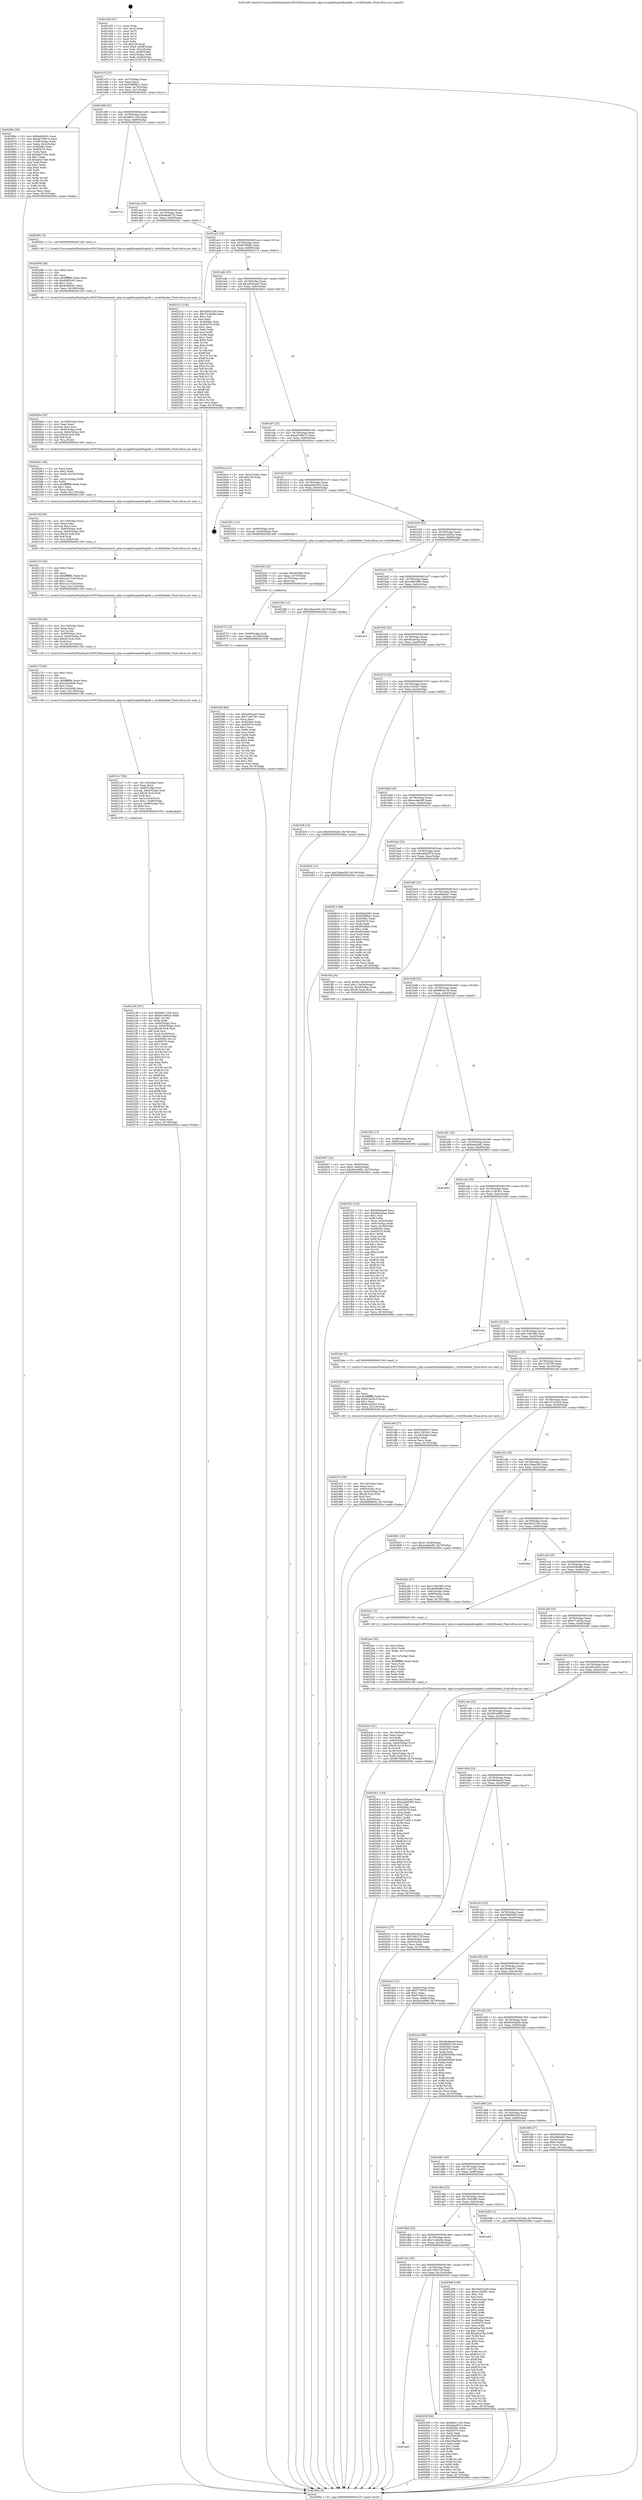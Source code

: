 digraph "0x401a50" {
  label = "0x401a50 (/mnt/c/Users/mathe/Desktop/tcc/POCII/binaries/extr_php-srcsapilitespeedlsapilib.c_verifyHeader_Final-ollvm.out::main(0))"
  labelloc = "t"
  node[shape=record]

  Entry [label="",width=0.3,height=0.3,shape=circle,fillcolor=black,style=filled]
  "0x401a7f" [label="{
     0x401a7f [23]\l
     | [instrs]\l
     &nbsp;&nbsp;0x401a7f \<+3\>: mov -0x74(%rbp),%eax\l
     &nbsp;&nbsp;0x401a82 \<+2\>: mov %eax,%ecx\l
     &nbsp;&nbsp;0x401a84 \<+6\>: sub $0x83f89b21,%ecx\l
     &nbsp;&nbsp;0x401a8a \<+3\>: mov %eax,-0x78(%rbp)\l
     &nbsp;&nbsp;0x401a8d \<+3\>: mov %ecx,-0x7c(%rbp)\l
     &nbsp;&nbsp;0x401a90 \<+6\>: je 000000000040266c \<main+0xc1c\>\l
  }"]
  "0x40266c" [label="{
     0x40266c [94]\l
     | [instrs]\l
     &nbsp;&nbsp;0x40266c \<+5\>: mov $0xfedcb081,%eax\l
     &nbsp;&nbsp;0x402671 \<+5\>: mov $0xab709b75,%ecx\l
     &nbsp;&nbsp;0x402676 \<+3\>: mov -0x38(%rbp),%edx\l
     &nbsp;&nbsp;0x402679 \<+3\>: mov %edx,-0x2c(%rbp)\l
     &nbsp;&nbsp;0x40267c \<+7\>: mov 0x40506c,%edx\l
     &nbsp;&nbsp;0x402683 \<+7\>: mov 0x405070,%esi\l
     &nbsp;&nbsp;0x40268a \<+2\>: mov %edx,%edi\l
     &nbsp;&nbsp;0x40268c \<+6\>: add $0xaeb27edc,%edi\l
     &nbsp;&nbsp;0x402692 \<+3\>: sub $0x1,%edi\l
     &nbsp;&nbsp;0x402695 \<+6\>: sub $0xaeb27edc,%edi\l
     &nbsp;&nbsp;0x40269b \<+3\>: imul %edi,%edx\l
     &nbsp;&nbsp;0x40269e \<+3\>: and $0x1,%edx\l
     &nbsp;&nbsp;0x4026a1 \<+3\>: cmp $0x0,%edx\l
     &nbsp;&nbsp;0x4026a4 \<+4\>: sete %r8b\l
     &nbsp;&nbsp;0x4026a8 \<+3\>: cmp $0xa,%esi\l
     &nbsp;&nbsp;0x4026ab \<+4\>: setl %r9b\l
     &nbsp;&nbsp;0x4026af \<+3\>: mov %r8b,%r10b\l
     &nbsp;&nbsp;0x4026b2 \<+3\>: and %r9b,%r10b\l
     &nbsp;&nbsp;0x4026b5 \<+3\>: xor %r9b,%r8b\l
     &nbsp;&nbsp;0x4026b8 \<+3\>: or %r8b,%r10b\l
     &nbsp;&nbsp;0x4026bb \<+4\>: test $0x1,%r10b\l
     &nbsp;&nbsp;0x4026bf \<+3\>: cmovne %ecx,%eax\l
     &nbsp;&nbsp;0x4026c2 \<+3\>: mov %eax,-0x74(%rbp)\l
     &nbsp;&nbsp;0x4026c5 \<+5\>: jmp 000000000040290a \<main+0xeba\>\l
  }"]
  "0x401a96" [label="{
     0x401a96 [22]\l
     | [instrs]\l
     &nbsp;&nbsp;0x401a96 \<+5\>: jmp 0000000000401a9b \<main+0x4b\>\l
     &nbsp;&nbsp;0x401a9b \<+3\>: mov -0x78(%rbp),%eax\l
     &nbsp;&nbsp;0x401a9e \<+5\>: sub $0x884113c9,%eax\l
     &nbsp;&nbsp;0x401aa3 \<+3\>: mov %eax,-0x80(%rbp)\l
     &nbsp;&nbsp;0x401aa6 \<+6\>: je 0000000000402713 \<main+0xcc3\>\l
  }"]
  Exit [label="",width=0.3,height=0.3,shape=circle,fillcolor=black,style=filled,peripheries=2]
  "0x402713" [label="{
     0x402713\l
  }", style=dashed]
  "0x401aac" [label="{
     0x401aac [25]\l
     | [instrs]\l
     &nbsp;&nbsp;0x401aac \<+5\>: jmp 0000000000401ab1 \<main+0x61\>\l
     &nbsp;&nbsp;0x401ab1 \<+3\>: mov -0x78(%rbp),%eax\l
     &nbsp;&nbsp;0x401ab4 \<+5\>: sub $0x9ab49722,%eax\l
     &nbsp;&nbsp;0x401ab9 \<+6\>: mov %eax,-0x84(%rbp)\l
     &nbsp;&nbsp;0x401abf \<+6\>: je 0000000000402091 \<main+0x641\>\l
  }"]
  "0x402584" [label="{
     0x402584 [84]\l
     | [instrs]\l
     &nbsp;&nbsp;0x402584 \<+5\>: mov $0xa283caa5,%eax\l
     &nbsp;&nbsp;0x402589 \<+5\>: mov $0x71e873e1,%esi\l
     &nbsp;&nbsp;0x40258e \<+2\>: xor %ecx,%ecx\l
     &nbsp;&nbsp;0x402590 \<+7\>: mov 0x40506c,%edx\l
     &nbsp;&nbsp;0x402597 \<+8\>: mov 0x405070,%r8d\l
     &nbsp;&nbsp;0x40259f \<+3\>: sub $0x1,%ecx\l
     &nbsp;&nbsp;0x4025a2 \<+3\>: mov %edx,%r9d\l
     &nbsp;&nbsp;0x4025a5 \<+3\>: add %ecx,%r9d\l
     &nbsp;&nbsp;0x4025a8 \<+4\>: imul %r9d,%edx\l
     &nbsp;&nbsp;0x4025ac \<+3\>: and $0x1,%edx\l
     &nbsp;&nbsp;0x4025af \<+3\>: cmp $0x0,%edx\l
     &nbsp;&nbsp;0x4025b2 \<+4\>: sete %r10b\l
     &nbsp;&nbsp;0x4025b6 \<+4\>: cmp $0xa,%r8d\l
     &nbsp;&nbsp;0x4025ba \<+4\>: setl %r11b\l
     &nbsp;&nbsp;0x4025be \<+3\>: mov %r10b,%bl\l
     &nbsp;&nbsp;0x4025c1 \<+3\>: and %r11b,%bl\l
     &nbsp;&nbsp;0x4025c4 \<+3\>: xor %r11b,%r10b\l
     &nbsp;&nbsp;0x4025c7 \<+3\>: or %r10b,%bl\l
     &nbsp;&nbsp;0x4025ca \<+3\>: test $0x1,%bl\l
     &nbsp;&nbsp;0x4025cd \<+3\>: cmovne %esi,%eax\l
     &nbsp;&nbsp;0x4025d0 \<+3\>: mov %eax,-0x74(%rbp)\l
     &nbsp;&nbsp;0x4025d3 \<+5\>: jmp 000000000040290a \<main+0xeba\>\l
  }"]
  "0x402091" [label="{
     0x402091 [5]\l
     | [instrs]\l
     &nbsp;&nbsp;0x402091 \<+5\>: call 0000000000401160 \<next_i\>\l
     | [calls]\l
     &nbsp;&nbsp;0x401160 \{1\} (/mnt/c/Users/mathe/Desktop/tcc/POCII/binaries/extr_php-srcsapilitespeedlsapilib.c_verifyHeader_Final-ollvm.out::next_i)\l
  }"]
  "0x401ac5" [label="{
     0x401ac5 [25]\l
     | [instrs]\l
     &nbsp;&nbsp;0x401ac5 \<+5\>: jmp 0000000000401aca \<main+0x7a\>\l
     &nbsp;&nbsp;0x401aca \<+3\>: mov -0x78(%rbp),%eax\l
     &nbsp;&nbsp;0x401acd \<+5\>: sub $0x9b7f9e9e,%eax\l
     &nbsp;&nbsp;0x401ad2 \<+6\>: mov %eax,-0x88(%rbp)\l
     &nbsp;&nbsp;0x401ad8 \<+6\>: je 0000000000402313 \<main+0x8c3\>\l
  }"]
  "0x402575" [label="{
     0x402575 [15]\l
     | [instrs]\l
     &nbsp;&nbsp;0x402575 \<+4\>: mov -0x60(%rbp),%rdi\l
     &nbsp;&nbsp;0x402579 \<+6\>: mov %eax,-0x128(%rbp)\l
     &nbsp;&nbsp;0x40257f \<+5\>: call 0000000000401030 \<free@plt\>\l
     | [calls]\l
     &nbsp;&nbsp;0x401030 \{1\} (unknown)\l
  }"]
  "0x402313" [label="{
     0x402313 [134]\l
     | [instrs]\l
     &nbsp;&nbsp;0x402313 \<+5\>: mov $0x3b931d30,%eax\l
     &nbsp;&nbsp;0x402318 \<+5\>: mov $0x7a14b28c,%ecx\l
     &nbsp;&nbsp;0x40231d \<+2\>: mov $0x1,%dl\l
     &nbsp;&nbsp;0x40231f \<+2\>: xor %esi,%esi\l
     &nbsp;&nbsp;0x402321 \<+7\>: mov 0x40506c,%edi\l
     &nbsp;&nbsp;0x402328 \<+8\>: mov 0x405070,%r8d\l
     &nbsp;&nbsp;0x402330 \<+3\>: sub $0x1,%esi\l
     &nbsp;&nbsp;0x402333 \<+3\>: mov %edi,%r9d\l
     &nbsp;&nbsp;0x402336 \<+3\>: add %esi,%r9d\l
     &nbsp;&nbsp;0x402339 \<+4\>: imul %r9d,%edi\l
     &nbsp;&nbsp;0x40233d \<+3\>: and $0x1,%edi\l
     &nbsp;&nbsp;0x402340 \<+3\>: cmp $0x0,%edi\l
     &nbsp;&nbsp;0x402343 \<+4\>: sete %r10b\l
     &nbsp;&nbsp;0x402347 \<+4\>: cmp $0xa,%r8d\l
     &nbsp;&nbsp;0x40234b \<+4\>: setl %r11b\l
     &nbsp;&nbsp;0x40234f \<+3\>: mov %r10b,%bl\l
     &nbsp;&nbsp;0x402352 \<+3\>: xor $0xff,%bl\l
     &nbsp;&nbsp;0x402355 \<+3\>: mov %r11b,%r14b\l
     &nbsp;&nbsp;0x402358 \<+4\>: xor $0xff,%r14b\l
     &nbsp;&nbsp;0x40235c \<+3\>: xor $0x0,%dl\l
     &nbsp;&nbsp;0x40235f \<+3\>: mov %bl,%r15b\l
     &nbsp;&nbsp;0x402362 \<+4\>: and $0x0,%r15b\l
     &nbsp;&nbsp;0x402366 \<+3\>: and %dl,%r10b\l
     &nbsp;&nbsp;0x402369 \<+3\>: mov %r14b,%r12b\l
     &nbsp;&nbsp;0x40236c \<+4\>: and $0x0,%r12b\l
     &nbsp;&nbsp;0x402370 \<+3\>: and %dl,%r11b\l
     &nbsp;&nbsp;0x402373 \<+3\>: or %r10b,%r15b\l
     &nbsp;&nbsp;0x402376 \<+3\>: or %r11b,%r12b\l
     &nbsp;&nbsp;0x402379 \<+3\>: xor %r12b,%r15b\l
     &nbsp;&nbsp;0x40237c \<+3\>: or %r14b,%bl\l
     &nbsp;&nbsp;0x40237f \<+3\>: xor $0xff,%bl\l
     &nbsp;&nbsp;0x402382 \<+3\>: or $0x0,%dl\l
     &nbsp;&nbsp;0x402385 \<+2\>: and %dl,%bl\l
     &nbsp;&nbsp;0x402387 \<+3\>: or %bl,%r15b\l
     &nbsp;&nbsp;0x40238a \<+4\>: test $0x1,%r15b\l
     &nbsp;&nbsp;0x40238e \<+3\>: cmovne %ecx,%eax\l
     &nbsp;&nbsp;0x402391 \<+3\>: mov %eax,-0x74(%rbp)\l
     &nbsp;&nbsp;0x402394 \<+5\>: jmp 000000000040290a \<main+0xeba\>\l
  }"]
  "0x401ade" [label="{
     0x401ade [25]\l
     | [instrs]\l
     &nbsp;&nbsp;0x401ade \<+5\>: jmp 0000000000401ae3 \<main+0x93\>\l
     &nbsp;&nbsp;0x401ae3 \<+3\>: mov -0x78(%rbp),%eax\l
     &nbsp;&nbsp;0x401ae6 \<+5\>: sub $0xa283caa5,%eax\l
     &nbsp;&nbsp;0x401aeb \<+6\>: mov %eax,-0x8c(%rbp)\l
     &nbsp;&nbsp;0x401af1 \<+6\>: je 00000000004028c4 \<main+0xe74\>\l
  }"]
  "0x40255e" [label="{
     0x40255e [23]\l
     | [instrs]\l
     &nbsp;&nbsp;0x40255e \<+10\>: movabs $0x4030b6,%rdi\l
     &nbsp;&nbsp;0x402568 \<+3\>: mov %eax,-0x70(%rbp)\l
     &nbsp;&nbsp;0x40256b \<+3\>: mov -0x70(%rbp),%esi\l
     &nbsp;&nbsp;0x40256e \<+2\>: mov $0x0,%al\l
     &nbsp;&nbsp;0x402570 \<+5\>: call 0000000000401040 \<printf@plt\>\l
     | [calls]\l
     &nbsp;&nbsp;0x401040 \{1\} (unknown)\l
  }"]
  "0x4028c4" [label="{
     0x4028c4\l
  }", style=dashed]
  "0x401af7" [label="{
     0x401af7 [25]\l
     | [instrs]\l
     &nbsp;&nbsp;0x401af7 \<+5\>: jmp 0000000000401afc \<main+0xac\>\l
     &nbsp;&nbsp;0x401afc \<+3\>: mov -0x78(%rbp),%eax\l
     &nbsp;&nbsp;0x401aff \<+5\>: sub $0xab709b75,%eax\l
     &nbsp;&nbsp;0x401b04 \<+6\>: mov %eax,-0x90(%rbp)\l
     &nbsp;&nbsp;0x401b0a \<+6\>: je 00000000004026ca \<main+0xc7a\>\l
  }"]
  "0x40247b" [label="{
     0x40247b [39]\l
     | [instrs]\l
     &nbsp;&nbsp;0x40247b \<+6\>: mov -0x124(%rbp),%ecx\l
     &nbsp;&nbsp;0x402481 \<+3\>: imul %eax,%ecx\l
     &nbsp;&nbsp;0x402484 \<+4\>: mov -0x60(%rbp),%rsi\l
     &nbsp;&nbsp;0x402488 \<+4\>: movslq -0x64(%rbp),%rdi\l
     &nbsp;&nbsp;0x40248c \<+4\>: imul $0x28,%rdi,%rdi\l
     &nbsp;&nbsp;0x402490 \<+3\>: add %rdi,%rsi\l
     &nbsp;&nbsp;0x402493 \<+3\>: mov %ecx,0x20(%rsi)\l
     &nbsp;&nbsp;0x402496 \<+7\>: movl $0x58d06945,-0x74(%rbp)\l
     &nbsp;&nbsp;0x40249d \<+5\>: jmp 000000000040290a \<main+0xeba\>\l
  }"]
  "0x4026ca" [label="{
     0x4026ca [21]\l
     | [instrs]\l
     &nbsp;&nbsp;0x4026ca \<+3\>: mov -0x2c(%rbp),%eax\l
     &nbsp;&nbsp;0x4026cd \<+7\>: add $0x128,%rsp\l
     &nbsp;&nbsp;0x4026d4 \<+1\>: pop %rbx\l
     &nbsp;&nbsp;0x4026d5 \<+2\>: pop %r12\l
     &nbsp;&nbsp;0x4026d7 \<+2\>: pop %r13\l
     &nbsp;&nbsp;0x4026d9 \<+2\>: pop %r14\l
     &nbsp;&nbsp;0x4026db \<+2\>: pop %r15\l
     &nbsp;&nbsp;0x4026dd \<+1\>: pop %rbp\l
     &nbsp;&nbsp;0x4026de \<+1\>: ret\l
  }"]
  "0x401b10" [label="{
     0x401b10 [25]\l
     | [instrs]\l
     &nbsp;&nbsp;0x401b10 \<+5\>: jmp 0000000000401b15 \<main+0xc5\>\l
     &nbsp;&nbsp;0x401b15 \<+3\>: mov -0x78(%rbp),%eax\l
     &nbsp;&nbsp;0x401b18 \<+5\>: sub $0xaed0d362,%eax\l
     &nbsp;&nbsp;0x401b1d \<+6\>: mov %eax,-0x94(%rbp)\l
     &nbsp;&nbsp;0x401b23 \<+6\>: je 0000000000402551 \<main+0xb01\>\l
  }"]
  "0x402453" [label="{
     0x402453 [40]\l
     | [instrs]\l
     &nbsp;&nbsp;0x402453 \<+5\>: mov $0x2,%ecx\l
     &nbsp;&nbsp;0x402458 \<+1\>: cltd\l
     &nbsp;&nbsp;0x402459 \<+2\>: idiv %ecx\l
     &nbsp;&nbsp;0x40245b \<+6\>: imul $0xfffffffe,%edx,%ecx\l
     &nbsp;&nbsp;0x402461 \<+6\>: add $0x8c2a2bc3,%ecx\l
     &nbsp;&nbsp;0x402467 \<+3\>: add $0x1,%ecx\l
     &nbsp;&nbsp;0x40246a \<+6\>: sub $0x8c2a2bc3,%ecx\l
     &nbsp;&nbsp;0x402470 \<+6\>: mov %ecx,-0x124(%rbp)\l
     &nbsp;&nbsp;0x402476 \<+5\>: call 0000000000401160 \<next_i\>\l
     | [calls]\l
     &nbsp;&nbsp;0x401160 \{1\} (/mnt/c/Users/mathe/Desktop/tcc/POCII/binaries/extr_php-srcsapilitespeedlsapilib.c_verifyHeader_Final-ollvm.out::next_i)\l
  }"]
  "0x402551" [label="{
     0x402551 [13]\l
     | [instrs]\l
     &nbsp;&nbsp;0x402551 \<+4\>: mov -0x60(%rbp),%rdi\l
     &nbsp;&nbsp;0x402555 \<+4\>: movsbl -0x4d(%rbp),%esi\l
     &nbsp;&nbsp;0x402559 \<+5\>: call 0000000000401400 \<verifyHeader\>\l
     | [calls]\l
     &nbsp;&nbsp;0x401400 \{1\} (/mnt/c/Users/mathe/Desktop/tcc/POCII/binaries/extr_php-srcsapilitespeedlsapilib.c_verifyHeader_Final-ollvm.out::verifyHeader)\l
  }"]
  "0x401b29" [label="{
     0x401b29 [25]\l
     | [instrs]\l
     &nbsp;&nbsp;0x401b29 \<+5\>: jmp 0000000000401b2e \<main+0xde\>\l
     &nbsp;&nbsp;0x401b2e \<+3\>: mov -0x78(%rbp),%eax\l
     &nbsp;&nbsp;0x401b31 \<+5\>: sub $0xb91b602a,%eax\l
     &nbsp;&nbsp;0x401b36 \<+6\>: mov %eax,-0x98(%rbp)\l
     &nbsp;&nbsp;0x401b3c \<+6\>: je 0000000000402280 \<main+0x830\>\l
  }"]
  "0x4022e0" [label="{
     0x4022e0 [51]\l
     | [instrs]\l
     &nbsp;&nbsp;0x4022e0 \<+6\>: mov -0x120(%rbp),%ecx\l
     &nbsp;&nbsp;0x4022e6 \<+3\>: imul %eax,%ecx\l
     &nbsp;&nbsp;0x4022e9 \<+3\>: mov %cl,%r8b\l
     &nbsp;&nbsp;0x4022ec \<+4\>: mov -0x60(%rbp),%r9\l
     &nbsp;&nbsp;0x4022f0 \<+4\>: movslq -0x64(%rbp),%r10\l
     &nbsp;&nbsp;0x4022f4 \<+4\>: imul $0x28,%r10,%r10\l
     &nbsp;&nbsp;0x4022f8 \<+3\>: add %r10,%r9\l
     &nbsp;&nbsp;0x4022fb \<+4\>: mov 0x18(%r9),%r9\l
     &nbsp;&nbsp;0x4022ff \<+4\>: movslq -0x6c(%rbp),%r10\l
     &nbsp;&nbsp;0x402303 \<+4\>: mov %r8b,(%r9,%r10,1)\l
     &nbsp;&nbsp;0x402307 \<+7\>: movl $0x9b7f9e9e,-0x74(%rbp)\l
     &nbsp;&nbsp;0x40230e \<+5\>: jmp 000000000040290a \<main+0xeba\>\l
  }"]
  "0x402280" [label="{
     0x402280 [12]\l
     | [instrs]\l
     &nbsp;&nbsp;0x402280 \<+7\>: movl $0x23bee265,-0x74(%rbp)\l
     &nbsp;&nbsp;0x402287 \<+5\>: jmp 000000000040290a \<main+0xeba\>\l
  }"]
  "0x401b42" [label="{
     0x401b42 [25]\l
     | [instrs]\l
     &nbsp;&nbsp;0x401b42 \<+5\>: jmp 0000000000401b47 \<main+0xf7\>\l
     &nbsp;&nbsp;0x401b47 \<+3\>: mov -0x78(%rbp),%eax\l
     &nbsp;&nbsp;0x401b4a \<+5\>: sub $0xc0802885,%eax\l
     &nbsp;&nbsp;0x401b4f \<+6\>: mov %eax,-0x9c(%rbp)\l
     &nbsp;&nbsp;0x401b55 \<+6\>: je 0000000000401ec1 \<main+0x471\>\l
  }"]
  "0x4022ac" [label="{
     0x4022ac [52]\l
     | [instrs]\l
     &nbsp;&nbsp;0x4022ac \<+2\>: xor %ecx,%ecx\l
     &nbsp;&nbsp;0x4022ae \<+5\>: mov $0x2,%edx\l
     &nbsp;&nbsp;0x4022b3 \<+6\>: mov %edx,-0x11c(%rbp)\l
     &nbsp;&nbsp;0x4022b9 \<+1\>: cltd\l
     &nbsp;&nbsp;0x4022ba \<+6\>: mov -0x11c(%rbp),%esi\l
     &nbsp;&nbsp;0x4022c0 \<+2\>: idiv %esi\l
     &nbsp;&nbsp;0x4022c2 \<+6\>: imul $0xfffffffe,%edx,%edx\l
     &nbsp;&nbsp;0x4022c8 \<+2\>: mov %ecx,%edi\l
     &nbsp;&nbsp;0x4022ca \<+2\>: sub %edx,%edi\l
     &nbsp;&nbsp;0x4022cc \<+2\>: mov %ecx,%edx\l
     &nbsp;&nbsp;0x4022ce \<+3\>: sub $0x1,%edx\l
     &nbsp;&nbsp;0x4022d1 \<+2\>: add %edx,%edi\l
     &nbsp;&nbsp;0x4022d3 \<+2\>: sub %edi,%ecx\l
     &nbsp;&nbsp;0x4022d5 \<+6\>: mov %ecx,-0x120(%rbp)\l
     &nbsp;&nbsp;0x4022db \<+5\>: call 0000000000401160 \<next_i\>\l
     | [calls]\l
     &nbsp;&nbsp;0x401160 \{1\} (/mnt/c/Users/mathe/Desktop/tcc/POCII/binaries/extr_php-srcsapilitespeedlsapilib.c_verifyHeader_Final-ollvm.out::next_i)\l
  }"]
  "0x401ec1" [label="{
     0x401ec1\l
  }", style=dashed]
  "0x401b5b" [label="{
     0x401b5b [25]\l
     | [instrs]\l
     &nbsp;&nbsp;0x401b5b \<+5\>: jmp 0000000000401b60 \<main+0x110\>\l
     &nbsp;&nbsp;0x401b60 \<+3\>: mov -0x78(%rbp),%eax\l
     &nbsp;&nbsp;0x401b63 \<+5\>: sub $0xd02ea5aa,%eax\l
     &nbsp;&nbsp;0x401b68 \<+6\>: mov %eax,-0xa0(%rbp)\l
     &nbsp;&nbsp;0x401b6e \<+6\>: je 0000000000401fc8 \<main+0x578\>\l
  }"]
  "0x4021d9" [label="{
     0x4021d9 [167]\l
     | [instrs]\l
     &nbsp;&nbsp;0x4021d9 \<+5\>: mov $0x884113c9,%ecx\l
     &nbsp;&nbsp;0x4021de \<+5\>: mov $0xb91b602a,%edx\l
     &nbsp;&nbsp;0x4021e3 \<+3\>: mov $0x1,%r10b\l
     &nbsp;&nbsp;0x4021e6 \<+3\>: xor %r9d,%r9d\l
     &nbsp;&nbsp;0x4021e9 \<+4\>: mov -0x60(%rbp),%rsi\l
     &nbsp;&nbsp;0x4021ed \<+4\>: movslq -0x64(%rbp),%rdi\l
     &nbsp;&nbsp;0x4021f1 \<+4\>: imul $0x28,%rdi,%rdi\l
     &nbsp;&nbsp;0x4021f5 \<+3\>: add %rdi,%rsi\l
     &nbsp;&nbsp;0x4021f8 \<+4\>: mov %rax,0x18(%rsi)\l
     &nbsp;&nbsp;0x4021fc \<+7\>: movl $0x0,-0x6c(%rbp)\l
     &nbsp;&nbsp;0x402203 \<+8\>: mov 0x40506c,%r11d\l
     &nbsp;&nbsp;0x40220b \<+7\>: mov 0x405070,%ebx\l
     &nbsp;&nbsp;0x402212 \<+4\>: sub $0x1,%r9d\l
     &nbsp;&nbsp;0x402216 \<+3\>: mov %r11d,%r14d\l
     &nbsp;&nbsp;0x402219 \<+3\>: add %r9d,%r14d\l
     &nbsp;&nbsp;0x40221c \<+4\>: imul %r14d,%r11d\l
     &nbsp;&nbsp;0x402220 \<+4\>: and $0x1,%r11d\l
     &nbsp;&nbsp;0x402224 \<+4\>: cmp $0x0,%r11d\l
     &nbsp;&nbsp;0x402228 \<+4\>: sete %r15b\l
     &nbsp;&nbsp;0x40222c \<+3\>: cmp $0xa,%ebx\l
     &nbsp;&nbsp;0x40222f \<+4\>: setl %r12b\l
     &nbsp;&nbsp;0x402233 \<+3\>: mov %r15b,%r13b\l
     &nbsp;&nbsp;0x402236 \<+4\>: xor $0xff,%r13b\l
     &nbsp;&nbsp;0x40223a \<+3\>: mov %r12b,%al\l
     &nbsp;&nbsp;0x40223d \<+2\>: xor $0xff,%al\l
     &nbsp;&nbsp;0x40223f \<+4\>: xor $0x1,%r10b\l
     &nbsp;&nbsp;0x402243 \<+3\>: mov %r13b,%sil\l
     &nbsp;&nbsp;0x402246 \<+4\>: and $0xff,%sil\l
     &nbsp;&nbsp;0x40224a \<+3\>: and %r10b,%r15b\l
     &nbsp;&nbsp;0x40224d \<+3\>: mov %al,%dil\l
     &nbsp;&nbsp;0x402250 \<+4\>: and $0xff,%dil\l
     &nbsp;&nbsp;0x402254 \<+3\>: and %r10b,%r12b\l
     &nbsp;&nbsp;0x402257 \<+3\>: or %r15b,%sil\l
     &nbsp;&nbsp;0x40225a \<+3\>: or %r12b,%dil\l
     &nbsp;&nbsp;0x40225d \<+3\>: xor %dil,%sil\l
     &nbsp;&nbsp;0x402260 \<+3\>: or %al,%r13b\l
     &nbsp;&nbsp;0x402263 \<+4\>: xor $0xff,%r13b\l
     &nbsp;&nbsp;0x402267 \<+4\>: or $0x1,%r10b\l
     &nbsp;&nbsp;0x40226b \<+3\>: and %r10b,%r13b\l
     &nbsp;&nbsp;0x40226e \<+3\>: or %r13b,%sil\l
     &nbsp;&nbsp;0x402271 \<+4\>: test $0x1,%sil\l
     &nbsp;&nbsp;0x402275 \<+3\>: cmovne %edx,%ecx\l
     &nbsp;&nbsp;0x402278 \<+3\>: mov %ecx,-0x74(%rbp)\l
     &nbsp;&nbsp;0x40227b \<+5\>: jmp 000000000040290a \<main+0xeba\>\l
  }"]
  "0x401fc8" [label="{
     0x401fc8 [12]\l
     | [instrs]\l
     &nbsp;&nbsp;0x401fc8 \<+7\>: movl $0x6043da5b,-0x74(%rbp)\l
     &nbsp;&nbsp;0x401fcf \<+5\>: jmp 000000000040290a \<main+0xeba\>\l
  }"]
  "0x401b74" [label="{
     0x401b74 [25]\l
     | [instrs]\l
     &nbsp;&nbsp;0x401b74 \<+5\>: jmp 0000000000401b79 \<main+0x129\>\l
     &nbsp;&nbsp;0x401b79 \<+3\>: mov -0x78(%rbp),%eax\l
     &nbsp;&nbsp;0x401b7c \<+5\>: sub $0xe1352fb7,%eax\l
     &nbsp;&nbsp;0x401b81 \<+6\>: mov %eax,-0xa4(%rbp)\l
     &nbsp;&nbsp;0x401b87 \<+6\>: je 0000000000402442 \<main+0x9f2\>\l
  }"]
  "0x4021a7" [label="{
     0x4021a7 [50]\l
     | [instrs]\l
     &nbsp;&nbsp;0x4021a7 \<+6\>: mov -0x118(%rbp),%ecx\l
     &nbsp;&nbsp;0x4021ad \<+3\>: imul %eax,%ecx\l
     &nbsp;&nbsp;0x4021b0 \<+4\>: mov -0x60(%rbp),%rsi\l
     &nbsp;&nbsp;0x4021b4 \<+4\>: movslq -0x64(%rbp),%rdi\l
     &nbsp;&nbsp;0x4021b8 \<+4\>: imul $0x28,%rdi,%rdi\l
     &nbsp;&nbsp;0x4021bc \<+3\>: add %rdi,%rsi\l
     &nbsp;&nbsp;0x4021bf \<+3\>: mov %ecx,0x14(%rsi)\l
     &nbsp;&nbsp;0x4021c2 \<+7\>: movl $0x1,-0x68(%rbp)\l
     &nbsp;&nbsp;0x4021c9 \<+4\>: movslq -0x68(%rbp),%rsi\l
     &nbsp;&nbsp;0x4021cd \<+4\>: shl $0x0,%rsi\l
     &nbsp;&nbsp;0x4021d1 \<+3\>: mov %rsi,%rdi\l
     &nbsp;&nbsp;0x4021d4 \<+5\>: call 0000000000401050 \<malloc@plt\>\l
     | [calls]\l
     &nbsp;&nbsp;0x401050 \{1\} (unknown)\l
  }"]
  "0x402442" [label="{
     0x402442 [12]\l
     | [instrs]\l
     &nbsp;&nbsp;0x402442 \<+7\>: movl $0x23bee265,-0x74(%rbp)\l
     &nbsp;&nbsp;0x402449 \<+5\>: jmp 000000000040290a \<main+0xeba\>\l
  }"]
  "0x401b8d" [label="{
     0x401b8d [25]\l
     | [instrs]\l
     &nbsp;&nbsp;0x401b8d \<+5\>: jmp 0000000000401b92 \<main+0x142\>\l
     &nbsp;&nbsp;0x401b92 \<+3\>: mov -0x78(%rbp),%eax\l
     &nbsp;&nbsp;0x401b95 \<+5\>: sub $0xecdabc85,%eax\l
     &nbsp;&nbsp;0x401b9a \<+6\>: mov %eax,-0xa8(%rbp)\l
     &nbsp;&nbsp;0x401ba0 \<+6\>: je 0000000000402614 \<main+0xbc4\>\l
  }"]
  "0x40217f" [label="{
     0x40217f [40]\l
     | [instrs]\l
     &nbsp;&nbsp;0x40217f \<+5\>: mov $0x2,%ecx\l
     &nbsp;&nbsp;0x402184 \<+1\>: cltd\l
     &nbsp;&nbsp;0x402185 \<+2\>: idiv %ecx\l
     &nbsp;&nbsp;0x402187 \<+6\>: imul $0xfffffffe,%edx,%ecx\l
     &nbsp;&nbsp;0x40218d \<+6\>: sub $0xc2a3c6db,%ecx\l
     &nbsp;&nbsp;0x402193 \<+3\>: add $0x1,%ecx\l
     &nbsp;&nbsp;0x402196 \<+6\>: add $0xc2a3c6db,%ecx\l
     &nbsp;&nbsp;0x40219c \<+6\>: mov %ecx,-0x118(%rbp)\l
     &nbsp;&nbsp;0x4021a2 \<+5\>: call 0000000000401160 \<next_i\>\l
     | [calls]\l
     &nbsp;&nbsp;0x401160 \{1\} (/mnt/c/Users/mathe/Desktop/tcc/POCII/binaries/extr_php-srcsapilitespeedlsapilib.c_verifyHeader_Final-ollvm.out::next_i)\l
  }"]
  "0x402614" [label="{
     0x402614 [88]\l
     | [instrs]\l
     &nbsp;&nbsp;0x402614 \<+5\>: mov $0xfedcb081,%eax\l
     &nbsp;&nbsp;0x402619 \<+5\>: mov $0x83f89b21,%ecx\l
     &nbsp;&nbsp;0x40261e \<+7\>: mov 0x40506c,%edx\l
     &nbsp;&nbsp;0x402625 \<+7\>: mov 0x405070,%esi\l
     &nbsp;&nbsp;0x40262c \<+2\>: mov %edx,%edi\l
     &nbsp;&nbsp;0x40262e \<+6\>: sub $0x902db6c,%edi\l
     &nbsp;&nbsp;0x402634 \<+3\>: sub $0x1,%edi\l
     &nbsp;&nbsp;0x402637 \<+6\>: add $0x902db6c,%edi\l
     &nbsp;&nbsp;0x40263d \<+3\>: imul %edi,%edx\l
     &nbsp;&nbsp;0x402640 \<+3\>: and $0x1,%edx\l
     &nbsp;&nbsp;0x402643 \<+3\>: cmp $0x0,%edx\l
     &nbsp;&nbsp;0x402646 \<+4\>: sete %r8b\l
     &nbsp;&nbsp;0x40264a \<+3\>: cmp $0xa,%esi\l
     &nbsp;&nbsp;0x40264d \<+4\>: setl %r9b\l
     &nbsp;&nbsp;0x402651 \<+3\>: mov %r8b,%r10b\l
     &nbsp;&nbsp;0x402654 \<+3\>: and %r9b,%r10b\l
     &nbsp;&nbsp;0x402657 \<+3\>: xor %r9b,%r8b\l
     &nbsp;&nbsp;0x40265a \<+3\>: or %r8b,%r10b\l
     &nbsp;&nbsp;0x40265d \<+4\>: test $0x1,%r10b\l
     &nbsp;&nbsp;0x402661 \<+3\>: cmovne %ecx,%eax\l
     &nbsp;&nbsp;0x402664 \<+3\>: mov %eax,-0x74(%rbp)\l
     &nbsp;&nbsp;0x402667 \<+5\>: jmp 000000000040290a \<main+0xeba\>\l
  }"]
  "0x401ba6" [label="{
     0x401ba6 [25]\l
     | [instrs]\l
     &nbsp;&nbsp;0x401ba6 \<+5\>: jmp 0000000000401bab \<main+0x15b\>\l
     &nbsp;&nbsp;0x401bab \<+3\>: mov -0x78(%rbp),%eax\l
     &nbsp;&nbsp;0x401bae \<+5\>: sub $0xedda4879,%eax\l
     &nbsp;&nbsp;0x401bb3 \<+6\>: mov %eax,-0xac(%rbp)\l
     &nbsp;&nbsp;0x401bb9 \<+6\>: je 00000000004026df \<main+0xc8f\>\l
  }"]
  "0x40215b" [label="{
     0x40215b [36]\l
     | [instrs]\l
     &nbsp;&nbsp;0x40215b \<+6\>: mov -0x114(%rbp),%ecx\l
     &nbsp;&nbsp;0x402161 \<+3\>: imul %eax,%ecx\l
     &nbsp;&nbsp;0x402164 \<+3\>: mov %cl,%r10b\l
     &nbsp;&nbsp;0x402167 \<+4\>: mov -0x60(%rbp),%rsi\l
     &nbsp;&nbsp;0x40216b \<+4\>: movslq -0x64(%rbp),%rdi\l
     &nbsp;&nbsp;0x40216f \<+4\>: imul $0x28,%rdi,%rdi\l
     &nbsp;&nbsp;0x402173 \<+3\>: add %rdi,%rsi\l
     &nbsp;&nbsp;0x402176 \<+4\>: mov %r10b,0x10(%rsi)\l
     &nbsp;&nbsp;0x40217a \<+5\>: call 0000000000401160 \<next_i\>\l
     | [calls]\l
     &nbsp;&nbsp;0x401160 \{1\} (/mnt/c/Users/mathe/Desktop/tcc/POCII/binaries/extr_php-srcsapilitespeedlsapilib.c_verifyHeader_Final-ollvm.out::next_i)\l
  }"]
  "0x4026df" [label="{
     0x4026df\l
  }", style=dashed]
  "0x401bbf" [label="{
     0x401bbf [25]\l
     | [instrs]\l
     &nbsp;&nbsp;0x401bbf \<+5\>: jmp 0000000000401bc4 \<main+0x174\>\l
     &nbsp;&nbsp;0x401bc4 \<+3\>: mov -0x78(%rbp),%eax\l
     &nbsp;&nbsp;0x401bc7 \<+5\>: sub $0xef9de8a7,%eax\l
     &nbsp;&nbsp;0x401bcc \<+6\>: mov %eax,-0xb0(%rbp)\l
     &nbsp;&nbsp;0x401bd2 \<+6\>: je 0000000000401fef \<main+0x59f\>\l
  }"]
  "0x402133" [label="{
     0x402133 [40]\l
     | [instrs]\l
     &nbsp;&nbsp;0x402133 \<+5\>: mov $0x2,%ecx\l
     &nbsp;&nbsp;0x402138 \<+1\>: cltd\l
     &nbsp;&nbsp;0x402139 \<+2\>: idiv %ecx\l
     &nbsp;&nbsp;0x40213b \<+6\>: imul $0xfffffffe,%edx,%ecx\l
     &nbsp;&nbsp;0x402141 \<+6\>: sub $0x1ca17e3d,%ecx\l
     &nbsp;&nbsp;0x402147 \<+3\>: add $0x1,%ecx\l
     &nbsp;&nbsp;0x40214a \<+6\>: add $0x1ca17e3d,%ecx\l
     &nbsp;&nbsp;0x402150 \<+6\>: mov %ecx,-0x114(%rbp)\l
     &nbsp;&nbsp;0x402156 \<+5\>: call 0000000000401160 \<next_i\>\l
     | [calls]\l
     &nbsp;&nbsp;0x401160 \{1\} (/mnt/c/Users/mathe/Desktop/tcc/POCII/binaries/extr_php-srcsapilitespeedlsapilib.c_verifyHeader_Final-ollvm.out::next_i)\l
  }"]
  "0x401fef" [label="{
     0x401fef [24]\l
     | [instrs]\l
     &nbsp;&nbsp;0x401fef \<+4\>: movb $0x64,-0x4d(%rbp)\l
     &nbsp;&nbsp;0x401ff3 \<+7\>: movl $0x1,-0x54(%rbp)\l
     &nbsp;&nbsp;0x401ffa \<+4\>: movslq -0x54(%rbp),%rax\l
     &nbsp;&nbsp;0x401ffe \<+4\>: imul $0x28,%rax,%rdi\l
     &nbsp;&nbsp;0x402002 \<+5\>: call 0000000000401050 \<malloc@plt\>\l
     | [calls]\l
     &nbsp;&nbsp;0x401050 \{1\} (unknown)\l
  }"]
  "0x401bd8" [label="{
     0x401bd8 [25]\l
     | [instrs]\l
     &nbsp;&nbsp;0x401bd8 \<+5\>: jmp 0000000000401bdd \<main+0x18d\>\l
     &nbsp;&nbsp;0x401bdd \<+3\>: mov -0x78(%rbp),%eax\l
     &nbsp;&nbsp;0x401be0 \<+5\>: sub $0xf8954139,%eax\l
     &nbsp;&nbsp;0x401be5 \<+6\>: mov %eax,-0xb4(%rbp)\l
     &nbsp;&nbsp;0x401beb \<+6\>: je 0000000000401f25 \<main+0x4d5\>\l
  }"]
  "0x40210f" [label="{
     0x40210f [36]\l
     | [instrs]\l
     &nbsp;&nbsp;0x40210f \<+6\>: mov -0x110(%rbp),%ecx\l
     &nbsp;&nbsp;0x402115 \<+3\>: imul %eax,%ecx\l
     &nbsp;&nbsp;0x402118 \<+3\>: movslq %ecx,%rsi\l
     &nbsp;&nbsp;0x40211b \<+4\>: mov -0x60(%rbp),%rdi\l
     &nbsp;&nbsp;0x40211f \<+4\>: movslq -0x64(%rbp),%r8\l
     &nbsp;&nbsp;0x402123 \<+4\>: imul $0x28,%r8,%r8\l
     &nbsp;&nbsp;0x402127 \<+3\>: add %r8,%rdi\l
     &nbsp;&nbsp;0x40212a \<+4\>: mov %rsi,0x8(%rdi)\l
     &nbsp;&nbsp;0x40212e \<+5\>: call 0000000000401160 \<next_i\>\l
     | [calls]\l
     &nbsp;&nbsp;0x401160 \{1\} (/mnt/c/Users/mathe/Desktop/tcc/POCII/binaries/extr_php-srcsapilitespeedlsapilib.c_verifyHeader_Final-ollvm.out::next_i)\l
  }"]
  "0x401f25" [label="{
     0x401f25 [13]\l
     | [instrs]\l
     &nbsp;&nbsp;0x401f25 \<+4\>: mov -0x48(%rbp),%rax\l
     &nbsp;&nbsp;0x401f29 \<+4\>: mov 0x8(%rax),%rdi\l
     &nbsp;&nbsp;0x401f2d \<+5\>: call 0000000000401060 \<atoi@plt\>\l
     | [calls]\l
     &nbsp;&nbsp;0x401060 \{1\} (unknown)\l
  }"]
  "0x401bf1" [label="{
     0x401bf1 [25]\l
     | [instrs]\l
     &nbsp;&nbsp;0x401bf1 \<+5\>: jmp 0000000000401bf6 \<main+0x1a6\>\l
     &nbsp;&nbsp;0x401bf6 \<+3\>: mov -0x78(%rbp),%eax\l
     &nbsp;&nbsp;0x401bf9 \<+5\>: sub $0xfedcb081,%eax\l
     &nbsp;&nbsp;0x401bfe \<+6\>: mov %eax,-0xb8(%rbp)\l
     &nbsp;&nbsp;0x401c04 \<+6\>: je 0000000000402903 \<main+0xeb3\>\l
  }"]
  "0x4020e1" [label="{
     0x4020e1 [46]\l
     | [instrs]\l
     &nbsp;&nbsp;0x4020e1 \<+2\>: xor %ecx,%ecx\l
     &nbsp;&nbsp;0x4020e3 \<+5\>: mov $0x2,%edx\l
     &nbsp;&nbsp;0x4020e8 \<+6\>: mov %edx,-0x10c(%rbp)\l
     &nbsp;&nbsp;0x4020ee \<+1\>: cltd\l
     &nbsp;&nbsp;0x4020ef \<+7\>: mov -0x10c(%rbp),%r9d\l
     &nbsp;&nbsp;0x4020f6 \<+3\>: idiv %r9d\l
     &nbsp;&nbsp;0x4020f9 \<+6\>: imul $0xfffffffe,%edx,%edx\l
     &nbsp;&nbsp;0x4020ff \<+3\>: sub $0x1,%ecx\l
     &nbsp;&nbsp;0x402102 \<+2\>: sub %ecx,%edx\l
     &nbsp;&nbsp;0x402104 \<+6\>: mov %edx,-0x110(%rbp)\l
     &nbsp;&nbsp;0x40210a \<+5\>: call 0000000000401160 \<next_i\>\l
     | [calls]\l
     &nbsp;&nbsp;0x401160 \{1\} (/mnt/c/Users/mathe/Desktop/tcc/POCII/binaries/extr_php-srcsapilitespeedlsapilib.c_verifyHeader_Final-ollvm.out::next_i)\l
  }"]
  "0x402903" [label="{
     0x402903\l
  }", style=dashed]
  "0x401c0a" [label="{
     0x401c0a [25]\l
     | [instrs]\l
     &nbsp;&nbsp;0x401c0a \<+5\>: jmp 0000000000401c0f \<main+0x1bf\>\l
     &nbsp;&nbsp;0x401c0f \<+3\>: mov -0x78(%rbp),%eax\l
     &nbsp;&nbsp;0x401c12 \<+5\>: sub $0x113919c1,%eax\l
     &nbsp;&nbsp;0x401c17 \<+6\>: mov %eax,-0xbc(%rbp)\l
     &nbsp;&nbsp;0x401c1d \<+6\>: je 0000000000401e0a \<main+0x3ba\>\l
  }"]
  "0x4020be" [label="{
     0x4020be [35]\l
     | [instrs]\l
     &nbsp;&nbsp;0x4020be \<+6\>: mov -0x108(%rbp),%ecx\l
     &nbsp;&nbsp;0x4020c4 \<+3\>: imul %eax,%ecx\l
     &nbsp;&nbsp;0x4020c7 \<+3\>: movslq %ecx,%rsi\l
     &nbsp;&nbsp;0x4020ca \<+4\>: mov -0x60(%rbp),%rdi\l
     &nbsp;&nbsp;0x4020ce \<+4\>: movslq -0x64(%rbp),%r8\l
     &nbsp;&nbsp;0x4020d2 \<+4\>: imul $0x28,%r8,%r8\l
     &nbsp;&nbsp;0x4020d6 \<+3\>: add %r8,%rdi\l
     &nbsp;&nbsp;0x4020d9 \<+3\>: mov %rsi,(%rdi)\l
     &nbsp;&nbsp;0x4020dc \<+5\>: call 0000000000401160 \<next_i\>\l
     | [calls]\l
     &nbsp;&nbsp;0x401160 \{1\} (/mnt/c/Users/mathe/Desktop/tcc/POCII/binaries/extr_php-srcsapilitespeedlsapilib.c_verifyHeader_Final-ollvm.out::next_i)\l
  }"]
  "0x401e0a" [label="{
     0x401e0a\l
  }", style=dashed]
  "0x401c23" [label="{
     0x401c23 [25]\l
     | [instrs]\l
     &nbsp;&nbsp;0x401c23 \<+5\>: jmp 0000000000401c28 \<main+0x1d8\>\l
     &nbsp;&nbsp;0x401c28 \<+3\>: mov -0x78(%rbp),%eax\l
     &nbsp;&nbsp;0x401c2b \<+5\>: sub $0x11b81885,%eax\l
     &nbsp;&nbsp;0x401c30 \<+6\>: mov %eax,-0xc0(%rbp)\l
     &nbsp;&nbsp;0x401c36 \<+6\>: je 000000000040244e \<main+0x9fe\>\l
  }"]
  "0x402096" [label="{
     0x402096 [40]\l
     | [instrs]\l
     &nbsp;&nbsp;0x402096 \<+5\>: mov $0x2,%ecx\l
     &nbsp;&nbsp;0x40209b \<+1\>: cltd\l
     &nbsp;&nbsp;0x40209c \<+2\>: idiv %ecx\l
     &nbsp;&nbsp;0x40209e \<+6\>: imul $0xfffffffe,%edx,%ecx\l
     &nbsp;&nbsp;0x4020a4 \<+6\>: sub $0x8485fc91,%ecx\l
     &nbsp;&nbsp;0x4020aa \<+3\>: add $0x1,%ecx\l
     &nbsp;&nbsp;0x4020ad \<+6\>: add $0x8485fc91,%ecx\l
     &nbsp;&nbsp;0x4020b3 \<+6\>: mov %ecx,-0x108(%rbp)\l
     &nbsp;&nbsp;0x4020b9 \<+5\>: call 0000000000401160 \<next_i\>\l
     | [calls]\l
     &nbsp;&nbsp;0x401160 \{1\} (/mnt/c/Users/mathe/Desktop/tcc/POCII/binaries/extr_php-srcsapilitespeedlsapilib.c_verifyHeader_Final-ollvm.out::next_i)\l
  }"]
  "0x40244e" [label="{
     0x40244e [5]\l
     | [instrs]\l
     &nbsp;&nbsp;0x40244e \<+5\>: call 0000000000401160 \<next_i\>\l
     | [calls]\l
     &nbsp;&nbsp;0x401160 \{1\} (/mnt/c/Users/mathe/Desktop/tcc/POCII/binaries/extr_php-srcsapilitespeedlsapilib.c_verifyHeader_Final-ollvm.out::next_i)\l
  }"]
  "0x401c3c" [label="{
     0x401c3c [25]\l
     | [instrs]\l
     &nbsp;&nbsp;0x401c3c \<+5\>: jmp 0000000000401c41 \<main+0x1f1\>\l
     &nbsp;&nbsp;0x401c41 \<+3\>: mov -0x78(%rbp),%eax\l
     &nbsp;&nbsp;0x401c44 \<+5\>: sub $0x121f27a9,%eax\l
     &nbsp;&nbsp;0x401c49 \<+6\>: mov %eax,-0xc4(%rbp)\l
     &nbsp;&nbsp;0x401c4f \<+6\>: je 0000000000401def \<main+0x39f\>\l
  }"]
  "0x401de5" [label="{
     0x401de5\l
  }", style=dashed]
  "0x401def" [label="{
     0x401def [27]\l
     | [instrs]\l
     &nbsp;&nbsp;0x401def \<+5\>: mov $0x59adb2e7,%eax\l
     &nbsp;&nbsp;0x401df4 \<+5\>: mov $0x113919c1,%ecx\l
     &nbsp;&nbsp;0x401df9 \<+3\>: mov -0x34(%rbp),%edx\l
     &nbsp;&nbsp;0x401dfc \<+3\>: cmp $0x2,%edx\l
     &nbsp;&nbsp;0x401dff \<+3\>: cmovne %ecx,%eax\l
     &nbsp;&nbsp;0x401e02 \<+3\>: mov %eax,-0x74(%rbp)\l
     &nbsp;&nbsp;0x401e05 \<+5\>: jmp 000000000040290a \<main+0xeba\>\l
  }"]
  "0x401c55" [label="{
     0x401c55 [25]\l
     | [instrs]\l
     &nbsp;&nbsp;0x401c55 \<+5\>: jmp 0000000000401c5a \<main+0x20a\>\l
     &nbsp;&nbsp;0x401c5a \<+3\>: mov -0x78(%rbp),%eax\l
     &nbsp;&nbsp;0x401c5d \<+5\>: sub $0x157a325d,%eax\l
     &nbsp;&nbsp;0x401c62 \<+6\>: mov %eax,-0xc8(%rbp)\l
     &nbsp;&nbsp;0x401c68 \<+6\>: je 0000000000402601 \<main+0xbb1\>\l
  }"]
  "0x40290a" [label="{
     0x40290a [5]\l
     | [instrs]\l
     &nbsp;&nbsp;0x40290a \<+5\>: jmp 0000000000401a7f \<main+0x2f\>\l
  }"]
  "0x401a50" [label="{
     0x401a50 [47]\l
     | [instrs]\l
     &nbsp;&nbsp;0x401a50 \<+1\>: push %rbp\l
     &nbsp;&nbsp;0x401a51 \<+3\>: mov %rsp,%rbp\l
     &nbsp;&nbsp;0x401a54 \<+2\>: push %r15\l
     &nbsp;&nbsp;0x401a56 \<+2\>: push %r14\l
     &nbsp;&nbsp;0x401a58 \<+2\>: push %r13\l
     &nbsp;&nbsp;0x401a5a \<+2\>: push %r12\l
     &nbsp;&nbsp;0x401a5c \<+1\>: push %rbx\l
     &nbsp;&nbsp;0x401a5d \<+7\>: sub $0x128,%rsp\l
     &nbsp;&nbsp;0x401a64 \<+7\>: movl $0x0,-0x38(%rbp)\l
     &nbsp;&nbsp;0x401a6b \<+3\>: mov %edi,-0x3c(%rbp)\l
     &nbsp;&nbsp;0x401a6e \<+4\>: mov %rsi,-0x48(%rbp)\l
     &nbsp;&nbsp;0x401a72 \<+3\>: mov -0x3c(%rbp),%edi\l
     &nbsp;&nbsp;0x401a75 \<+3\>: mov %edi,-0x34(%rbp)\l
     &nbsp;&nbsp;0x401a78 \<+7\>: movl $0x121f27a9,-0x74(%rbp)\l
  }"]
  "0x402039" [label="{
     0x402039 [88]\l
     | [instrs]\l
     &nbsp;&nbsp;0x402039 \<+5\>: mov $0x884113c9,%eax\l
     &nbsp;&nbsp;0x40203e \<+5\>: mov $0x9ab49722,%ecx\l
     &nbsp;&nbsp;0x402043 \<+7\>: mov 0x40506c,%edx\l
     &nbsp;&nbsp;0x40204a \<+7\>: mov 0x405070,%esi\l
     &nbsp;&nbsp;0x402051 \<+2\>: mov %edx,%edi\l
     &nbsp;&nbsp;0x402053 \<+6\>: add $0xe5e43bfc,%edi\l
     &nbsp;&nbsp;0x402059 \<+3\>: sub $0x1,%edi\l
     &nbsp;&nbsp;0x40205c \<+6\>: sub $0xe5e43bfc,%edi\l
     &nbsp;&nbsp;0x402062 \<+3\>: imul %edi,%edx\l
     &nbsp;&nbsp;0x402065 \<+3\>: and $0x1,%edx\l
     &nbsp;&nbsp;0x402068 \<+3\>: cmp $0x0,%edx\l
     &nbsp;&nbsp;0x40206b \<+4\>: sete %r8b\l
     &nbsp;&nbsp;0x40206f \<+3\>: cmp $0xa,%esi\l
     &nbsp;&nbsp;0x402072 \<+4\>: setl %r9b\l
     &nbsp;&nbsp;0x402076 \<+3\>: mov %r8b,%r10b\l
     &nbsp;&nbsp;0x402079 \<+3\>: and %r9b,%r10b\l
     &nbsp;&nbsp;0x40207c \<+3\>: xor %r9b,%r8b\l
     &nbsp;&nbsp;0x40207f \<+3\>: or %r8b,%r10b\l
     &nbsp;&nbsp;0x402082 \<+4\>: test $0x1,%r10b\l
     &nbsp;&nbsp;0x402086 \<+3\>: cmovne %ecx,%eax\l
     &nbsp;&nbsp;0x402089 \<+3\>: mov %eax,-0x74(%rbp)\l
     &nbsp;&nbsp;0x40208c \<+5\>: jmp 000000000040290a \<main+0xeba\>\l
  }"]
  "0x402601" [label="{
     0x402601 [19]\l
     | [instrs]\l
     &nbsp;&nbsp;0x402601 \<+7\>: movl $0x0,-0x38(%rbp)\l
     &nbsp;&nbsp;0x402608 \<+7\>: movl $0xecdabc85,-0x74(%rbp)\l
     &nbsp;&nbsp;0x40260f \<+5\>: jmp 000000000040290a \<main+0xeba\>\l
  }"]
  "0x401c6e" [label="{
     0x401c6e [25]\l
     | [instrs]\l
     &nbsp;&nbsp;0x401c6e \<+5\>: jmp 0000000000401c73 \<main+0x223\>\l
     &nbsp;&nbsp;0x401c73 \<+3\>: mov -0x78(%rbp),%eax\l
     &nbsp;&nbsp;0x401c76 \<+5\>: sub $0x23bee265,%eax\l
     &nbsp;&nbsp;0x401c7b \<+6\>: mov %eax,-0xcc(%rbp)\l
     &nbsp;&nbsp;0x401c81 \<+6\>: je 000000000040228c \<main+0x83c\>\l
  }"]
  "0x401dcc" [label="{
     0x401dcc [25]\l
     | [instrs]\l
     &nbsp;&nbsp;0x401dcc \<+5\>: jmp 0000000000401dd1 \<main+0x381\>\l
     &nbsp;&nbsp;0x401dd1 \<+3\>: mov -0x78(%rbp),%eax\l
     &nbsp;&nbsp;0x401dd4 \<+5\>: sub $0x7ef0272f,%eax\l
     &nbsp;&nbsp;0x401dd9 \<+6\>: mov %eax,-0x104(%rbp)\l
     &nbsp;&nbsp;0x401ddf \<+6\>: je 0000000000402039 \<main+0x5e9\>\l
  }"]
  "0x40228c" [label="{
     0x40228c [27]\l
     | [instrs]\l
     &nbsp;&nbsp;0x40228c \<+5\>: mov $0x11b81885,%eax\l
     &nbsp;&nbsp;0x402291 \<+5\>: mov $0x403fbd80,%ecx\l
     &nbsp;&nbsp;0x402296 \<+3\>: mov -0x6c(%rbp),%edx\l
     &nbsp;&nbsp;0x402299 \<+3\>: cmp -0x68(%rbp),%edx\l
     &nbsp;&nbsp;0x40229c \<+3\>: cmovl %ecx,%eax\l
     &nbsp;&nbsp;0x40229f \<+3\>: mov %eax,-0x74(%rbp)\l
     &nbsp;&nbsp;0x4022a2 \<+5\>: jmp 000000000040290a \<main+0xeba\>\l
  }"]
  "0x401c87" [label="{
     0x401c87 [25]\l
     | [instrs]\l
     &nbsp;&nbsp;0x401c87 \<+5\>: jmp 0000000000401c8c \<main+0x23c\>\l
     &nbsp;&nbsp;0x401c8c \<+3\>: mov -0x78(%rbp),%eax\l
     &nbsp;&nbsp;0x401c8f \<+5\>: sub $0x3b931d30,%eax\l
     &nbsp;&nbsp;0x401c94 \<+6\>: mov %eax,-0xd0(%rbp)\l
     &nbsp;&nbsp;0x401c9a \<+6\>: je 00000000004028a5 \<main+0xe55\>\l
  }"]
  "0x402399" [label="{
     0x402399 [169]\l
     | [instrs]\l
     &nbsp;&nbsp;0x402399 \<+5\>: mov $0x3b931d30,%eax\l
     &nbsp;&nbsp;0x40239e \<+5\>: mov $0xe1352fb7,%ecx\l
     &nbsp;&nbsp;0x4023a3 \<+2\>: mov $0x1,%dl\l
     &nbsp;&nbsp;0x4023a5 \<+2\>: xor %esi,%esi\l
     &nbsp;&nbsp;0x4023a7 \<+3\>: mov -0x6c(%rbp),%edi\l
     &nbsp;&nbsp;0x4023aa \<+3\>: mov %esi,%r8d\l
     &nbsp;&nbsp;0x4023ad \<+3\>: sub %edi,%r8d\l
     &nbsp;&nbsp;0x4023b0 \<+2\>: mov %esi,%edi\l
     &nbsp;&nbsp;0x4023b2 \<+3\>: sub $0x1,%edi\l
     &nbsp;&nbsp;0x4023b5 \<+3\>: add %edi,%r8d\l
     &nbsp;&nbsp;0x4023b8 \<+3\>: sub %r8d,%esi\l
     &nbsp;&nbsp;0x4023bb \<+3\>: mov %esi,-0x6c(%rbp)\l
     &nbsp;&nbsp;0x4023be \<+7\>: mov 0x40506c,%esi\l
     &nbsp;&nbsp;0x4023c5 \<+7\>: mov 0x405070,%edi\l
     &nbsp;&nbsp;0x4023cc \<+3\>: mov %esi,%r8d\l
     &nbsp;&nbsp;0x4023cf \<+7\>: sub $0xe8ca764,%r8d\l
     &nbsp;&nbsp;0x4023d6 \<+4\>: sub $0x1,%r8d\l
     &nbsp;&nbsp;0x4023da \<+7\>: add $0xe8ca764,%r8d\l
     &nbsp;&nbsp;0x4023e1 \<+4\>: imul %r8d,%esi\l
     &nbsp;&nbsp;0x4023e5 \<+3\>: and $0x1,%esi\l
     &nbsp;&nbsp;0x4023e8 \<+3\>: cmp $0x0,%esi\l
     &nbsp;&nbsp;0x4023eb \<+4\>: sete %r9b\l
     &nbsp;&nbsp;0x4023ef \<+3\>: cmp $0xa,%edi\l
     &nbsp;&nbsp;0x4023f2 \<+4\>: setl %r10b\l
     &nbsp;&nbsp;0x4023f6 \<+3\>: mov %r9b,%r11b\l
     &nbsp;&nbsp;0x4023f9 \<+4\>: xor $0xff,%r11b\l
     &nbsp;&nbsp;0x4023fd \<+3\>: mov %r10b,%bl\l
     &nbsp;&nbsp;0x402400 \<+3\>: xor $0xff,%bl\l
     &nbsp;&nbsp;0x402403 \<+3\>: xor $0x1,%dl\l
     &nbsp;&nbsp;0x402406 \<+3\>: mov %r11b,%r14b\l
     &nbsp;&nbsp;0x402409 \<+4\>: and $0xff,%r14b\l
     &nbsp;&nbsp;0x40240d \<+3\>: and %dl,%r9b\l
     &nbsp;&nbsp;0x402410 \<+3\>: mov %bl,%r15b\l
     &nbsp;&nbsp;0x402413 \<+4\>: and $0xff,%r15b\l
     &nbsp;&nbsp;0x402417 \<+3\>: and %dl,%r10b\l
     &nbsp;&nbsp;0x40241a \<+3\>: or %r9b,%r14b\l
     &nbsp;&nbsp;0x40241d \<+3\>: or %r10b,%r15b\l
     &nbsp;&nbsp;0x402420 \<+3\>: xor %r15b,%r14b\l
     &nbsp;&nbsp;0x402423 \<+3\>: or %bl,%r11b\l
     &nbsp;&nbsp;0x402426 \<+4\>: xor $0xff,%r11b\l
     &nbsp;&nbsp;0x40242a \<+3\>: or $0x1,%dl\l
     &nbsp;&nbsp;0x40242d \<+3\>: and %dl,%r11b\l
     &nbsp;&nbsp;0x402430 \<+3\>: or %r11b,%r14b\l
     &nbsp;&nbsp;0x402433 \<+4\>: test $0x1,%r14b\l
     &nbsp;&nbsp;0x402437 \<+3\>: cmovne %ecx,%eax\l
     &nbsp;&nbsp;0x40243a \<+3\>: mov %eax,-0x74(%rbp)\l
     &nbsp;&nbsp;0x40243d \<+5\>: jmp 000000000040290a \<main+0xeba\>\l
  }"]
  "0x4028a5" [label="{
     0x4028a5\l
  }", style=dashed]
  "0x401ca0" [label="{
     0x401ca0 [25]\l
     | [instrs]\l
     &nbsp;&nbsp;0x401ca0 \<+5\>: jmp 0000000000401ca5 \<main+0x255\>\l
     &nbsp;&nbsp;0x401ca5 \<+3\>: mov -0x78(%rbp),%eax\l
     &nbsp;&nbsp;0x401ca8 \<+5\>: sub $0x403fbd80,%eax\l
     &nbsp;&nbsp;0x401cad \<+6\>: mov %eax,-0xd4(%rbp)\l
     &nbsp;&nbsp;0x401cb3 \<+6\>: je 00000000004022a7 \<main+0x857\>\l
  }"]
  "0x401db3" [label="{
     0x401db3 [25]\l
     | [instrs]\l
     &nbsp;&nbsp;0x401db3 \<+5\>: jmp 0000000000401db8 \<main+0x368\>\l
     &nbsp;&nbsp;0x401db8 \<+3\>: mov -0x78(%rbp),%eax\l
     &nbsp;&nbsp;0x401dbb \<+5\>: sub $0x7a14b28c,%eax\l
     &nbsp;&nbsp;0x401dc0 \<+6\>: mov %eax,-0x100(%rbp)\l
     &nbsp;&nbsp;0x401dc6 \<+6\>: je 0000000000402399 \<main+0x949\>\l
  }"]
  "0x4022a7" [label="{
     0x4022a7 [5]\l
     | [instrs]\l
     &nbsp;&nbsp;0x4022a7 \<+5\>: call 0000000000401160 \<next_i\>\l
     | [calls]\l
     &nbsp;&nbsp;0x401160 \{1\} (/mnt/c/Users/mathe/Desktop/tcc/POCII/binaries/extr_php-srcsapilitespeedlsapilib.c_verifyHeader_Final-ollvm.out::next_i)\l
  }"]
  "0x401cb9" [label="{
     0x401cb9 [25]\l
     | [instrs]\l
     &nbsp;&nbsp;0x401cb9 \<+5\>: jmp 0000000000401cbe \<main+0x26e\>\l
     &nbsp;&nbsp;0x401cbe \<+3\>: mov -0x78(%rbp),%eax\l
     &nbsp;&nbsp;0x401cc1 \<+5\>: sub $0x4712fc5a,%eax\l
     &nbsp;&nbsp;0x401cc6 \<+6\>: mov %eax,-0xd8(%rbp)\l
     &nbsp;&nbsp;0x401ccc \<+6\>: je 00000000004025f0 \<main+0xba0\>\l
  }"]
  "0x401e62" [label="{
     0x401e62\l
  }", style=dashed]
  "0x4025f0" [label="{
     0x4025f0\l
  }", style=dashed]
  "0x401cd2" [label="{
     0x401cd2 [25]\l
     | [instrs]\l
     &nbsp;&nbsp;0x401cd2 \<+5\>: jmp 0000000000401cd7 \<main+0x287\>\l
     &nbsp;&nbsp;0x401cd7 \<+3\>: mov -0x78(%rbp),%eax\l
     &nbsp;&nbsp;0x401cda \<+5\>: sub $0x49219c2c,%eax\l
     &nbsp;&nbsp;0x401cdf \<+6\>: mov %eax,-0xdc(%rbp)\l
     &nbsp;&nbsp;0x401ce5 \<+6\>: je 00000000004024c1 \<main+0xa71\>\l
  }"]
  "0x401d9a" [label="{
     0x401d9a [25]\l
     | [instrs]\l
     &nbsp;&nbsp;0x401d9a \<+5\>: jmp 0000000000401d9f \<main+0x34f\>\l
     &nbsp;&nbsp;0x401d9f \<+3\>: mov -0x78(%rbp),%eax\l
     &nbsp;&nbsp;0x401da2 \<+5\>: sub $0x73c62f85,%eax\l
     &nbsp;&nbsp;0x401da7 \<+6\>: mov %eax,-0xfc(%rbp)\l
     &nbsp;&nbsp;0x401dad \<+6\>: je 0000000000401e62 \<main+0x412\>\l
  }"]
  "0x4024c1" [label="{
     0x4024c1 [144]\l
     | [instrs]\l
     &nbsp;&nbsp;0x4024c1 \<+5\>: mov $0xa283caa5,%eax\l
     &nbsp;&nbsp;0x4024c6 \<+5\>: mov $0xaed0d362,%ecx\l
     &nbsp;&nbsp;0x4024cb \<+2\>: mov $0x1,%dl\l
     &nbsp;&nbsp;0x4024cd \<+7\>: mov 0x40506c,%esi\l
     &nbsp;&nbsp;0x4024d4 \<+7\>: mov 0x405070,%edi\l
     &nbsp;&nbsp;0x4024db \<+3\>: mov %esi,%r8d\l
     &nbsp;&nbsp;0x4024de \<+7\>: sub $0xd77e0011,%r8d\l
     &nbsp;&nbsp;0x4024e5 \<+4\>: sub $0x1,%r8d\l
     &nbsp;&nbsp;0x4024e9 \<+7\>: add $0xd77e0011,%r8d\l
     &nbsp;&nbsp;0x4024f0 \<+4\>: imul %r8d,%esi\l
     &nbsp;&nbsp;0x4024f4 \<+3\>: and $0x1,%esi\l
     &nbsp;&nbsp;0x4024f7 \<+3\>: cmp $0x0,%esi\l
     &nbsp;&nbsp;0x4024fa \<+4\>: sete %r9b\l
     &nbsp;&nbsp;0x4024fe \<+3\>: cmp $0xa,%edi\l
     &nbsp;&nbsp;0x402501 \<+4\>: setl %r10b\l
     &nbsp;&nbsp;0x402505 \<+3\>: mov %r9b,%r11b\l
     &nbsp;&nbsp;0x402508 \<+4\>: xor $0xff,%r11b\l
     &nbsp;&nbsp;0x40250c \<+3\>: mov %r10b,%bl\l
     &nbsp;&nbsp;0x40250f \<+3\>: xor $0xff,%bl\l
     &nbsp;&nbsp;0x402512 \<+3\>: xor $0x0,%dl\l
     &nbsp;&nbsp;0x402515 \<+3\>: mov %r11b,%r14b\l
     &nbsp;&nbsp;0x402518 \<+4\>: and $0x0,%r14b\l
     &nbsp;&nbsp;0x40251c \<+3\>: and %dl,%r9b\l
     &nbsp;&nbsp;0x40251f \<+3\>: mov %bl,%r15b\l
     &nbsp;&nbsp;0x402522 \<+4\>: and $0x0,%r15b\l
     &nbsp;&nbsp;0x402526 \<+3\>: and %dl,%r10b\l
     &nbsp;&nbsp;0x402529 \<+3\>: or %r9b,%r14b\l
     &nbsp;&nbsp;0x40252c \<+3\>: or %r10b,%r15b\l
     &nbsp;&nbsp;0x40252f \<+3\>: xor %r15b,%r14b\l
     &nbsp;&nbsp;0x402532 \<+3\>: or %bl,%r11b\l
     &nbsp;&nbsp;0x402535 \<+4\>: xor $0xff,%r11b\l
     &nbsp;&nbsp;0x402539 \<+3\>: or $0x0,%dl\l
     &nbsp;&nbsp;0x40253c \<+3\>: and %dl,%r11b\l
     &nbsp;&nbsp;0x40253f \<+3\>: or %r11b,%r14b\l
     &nbsp;&nbsp;0x402542 \<+4\>: test $0x1,%r14b\l
     &nbsp;&nbsp;0x402546 \<+3\>: cmovne %ecx,%eax\l
     &nbsp;&nbsp;0x402549 \<+3\>: mov %eax,-0x74(%rbp)\l
     &nbsp;&nbsp;0x40254c \<+5\>: jmp 000000000040290a \<main+0xeba\>\l
  }"]
  "0x401ceb" [label="{
     0x401ceb [25]\l
     | [instrs]\l
     &nbsp;&nbsp;0x401ceb \<+5\>: jmp 0000000000401cf0 \<main+0x2a0\>\l
     &nbsp;&nbsp;0x401cf0 \<+3\>: mov -0x78(%rbp),%eax\l
     &nbsp;&nbsp;0x401cf3 \<+5\>: sub $0x561e6f60,%eax\l
     &nbsp;&nbsp;0x401cf8 \<+6\>: mov %eax,-0xe0(%rbp)\l
     &nbsp;&nbsp;0x401cfe \<+6\>: je 000000000040201e \<main+0x5ce\>\l
  }"]
  "0x4025d8" [label="{
     0x4025d8 [12]\l
     | [instrs]\l
     &nbsp;&nbsp;0x4025d8 \<+7\>: movl $0x157a325d,-0x74(%rbp)\l
     &nbsp;&nbsp;0x4025df \<+5\>: jmp 000000000040290a \<main+0xeba\>\l
  }"]
  "0x40201e" [label="{
     0x40201e [27]\l
     | [instrs]\l
     &nbsp;&nbsp;0x40201e \<+5\>: mov $0x49219c2c,%eax\l
     &nbsp;&nbsp;0x402023 \<+5\>: mov $0x7ef0272f,%ecx\l
     &nbsp;&nbsp;0x402028 \<+3\>: mov -0x64(%rbp),%edx\l
     &nbsp;&nbsp;0x40202b \<+3\>: cmp -0x54(%rbp),%edx\l
     &nbsp;&nbsp;0x40202e \<+3\>: cmovl %ecx,%eax\l
     &nbsp;&nbsp;0x402031 \<+3\>: mov %eax,-0x74(%rbp)\l
     &nbsp;&nbsp;0x402034 \<+5\>: jmp 000000000040290a \<main+0xeba\>\l
  }"]
  "0x401d04" [label="{
     0x401d04 [25]\l
     | [instrs]\l
     &nbsp;&nbsp;0x401d04 \<+5\>: jmp 0000000000401d09 \<main+0x2b9\>\l
     &nbsp;&nbsp;0x401d09 \<+3\>: mov -0x78(%rbp),%eax\l
     &nbsp;&nbsp;0x401d0c \<+5\>: sub $0x56e9aee9,%eax\l
     &nbsp;&nbsp;0x401d11 \<+6\>: mov %eax,-0xe4(%rbp)\l
     &nbsp;&nbsp;0x401d17 \<+6\>: je 00000000004026f7 \<main+0xca7\>\l
  }"]
  "0x401d81" [label="{
     0x401d81 [25]\l
     | [instrs]\l
     &nbsp;&nbsp;0x401d81 \<+5\>: jmp 0000000000401d86 \<main+0x336\>\l
     &nbsp;&nbsp;0x401d86 \<+3\>: mov -0x78(%rbp),%eax\l
     &nbsp;&nbsp;0x401d89 \<+5\>: sub $0x71e873e1,%eax\l
     &nbsp;&nbsp;0x401d8e \<+6\>: mov %eax,-0xf8(%rbp)\l
     &nbsp;&nbsp;0x401d94 \<+6\>: je 00000000004025d8 \<main+0xb88\>\l
  }"]
  "0x4026f7" [label="{
     0x4026f7\l
  }", style=dashed]
  "0x401d1d" [label="{
     0x401d1d [25]\l
     | [instrs]\l
     &nbsp;&nbsp;0x401d1d \<+5\>: jmp 0000000000401d22 \<main+0x2d2\>\l
     &nbsp;&nbsp;0x401d22 \<+3\>: mov -0x78(%rbp),%eax\l
     &nbsp;&nbsp;0x401d25 \<+5\>: sub $0x58d06945,%eax\l
     &nbsp;&nbsp;0x401d2a \<+6\>: mov %eax,-0xe8(%rbp)\l
     &nbsp;&nbsp;0x401d30 \<+6\>: je 00000000004024a2 \<main+0xa52\>\l
  }"]
  "0x4025e4" [label="{
     0x4025e4\l
  }", style=dashed]
  "0x4024a2" [label="{
     0x4024a2 [31]\l
     | [instrs]\l
     &nbsp;&nbsp;0x4024a2 \<+3\>: mov -0x64(%rbp),%eax\l
     &nbsp;&nbsp;0x4024a5 \<+5\>: add $0xf77981f1,%eax\l
     &nbsp;&nbsp;0x4024aa \<+3\>: add $0x1,%eax\l
     &nbsp;&nbsp;0x4024ad \<+5\>: sub $0xf77981f1,%eax\l
     &nbsp;&nbsp;0x4024b2 \<+3\>: mov %eax,-0x64(%rbp)\l
     &nbsp;&nbsp;0x4024b5 \<+7\>: movl $0x561e6f60,-0x74(%rbp)\l
     &nbsp;&nbsp;0x4024bc \<+5\>: jmp 000000000040290a \<main+0xeba\>\l
  }"]
  "0x401d36" [label="{
     0x401d36 [25]\l
     | [instrs]\l
     &nbsp;&nbsp;0x401d36 \<+5\>: jmp 0000000000401d3b \<main+0x2eb\>\l
     &nbsp;&nbsp;0x401d3b \<+3\>: mov -0x78(%rbp),%eax\l
     &nbsp;&nbsp;0x401d3e \<+5\>: sub $0x59adb2e7,%eax\l
     &nbsp;&nbsp;0x401d43 \<+6\>: mov %eax,-0xec(%rbp)\l
     &nbsp;&nbsp;0x401d49 \<+6\>: je 0000000000401ecd \<main+0x47d\>\l
  }"]
  "0x402007" [label="{
     0x402007 [23]\l
     | [instrs]\l
     &nbsp;&nbsp;0x402007 \<+4\>: mov %rax,-0x60(%rbp)\l
     &nbsp;&nbsp;0x40200b \<+7\>: movl $0x0,-0x64(%rbp)\l
     &nbsp;&nbsp;0x402012 \<+7\>: movl $0x561e6f60,-0x74(%rbp)\l
     &nbsp;&nbsp;0x402019 \<+5\>: jmp 000000000040290a \<main+0xeba\>\l
  }"]
  "0x401ecd" [label="{
     0x401ecd [88]\l
     | [instrs]\l
     &nbsp;&nbsp;0x401ecd \<+5\>: mov $0x56e9aee9,%eax\l
     &nbsp;&nbsp;0x401ed2 \<+5\>: mov $0xf8954139,%ecx\l
     &nbsp;&nbsp;0x401ed7 \<+7\>: mov 0x40506c,%edx\l
     &nbsp;&nbsp;0x401ede \<+7\>: mov 0x405070,%esi\l
     &nbsp;&nbsp;0x401ee5 \<+2\>: mov %edx,%edi\l
     &nbsp;&nbsp;0x401ee7 \<+6\>: add $0xb805d58e,%edi\l
     &nbsp;&nbsp;0x401eed \<+3\>: sub $0x1,%edi\l
     &nbsp;&nbsp;0x401ef0 \<+6\>: sub $0xb805d58e,%edi\l
     &nbsp;&nbsp;0x401ef6 \<+3\>: imul %edi,%edx\l
     &nbsp;&nbsp;0x401ef9 \<+3\>: and $0x1,%edx\l
     &nbsp;&nbsp;0x401efc \<+3\>: cmp $0x0,%edx\l
     &nbsp;&nbsp;0x401eff \<+4\>: sete %r8b\l
     &nbsp;&nbsp;0x401f03 \<+3\>: cmp $0xa,%esi\l
     &nbsp;&nbsp;0x401f06 \<+4\>: setl %r9b\l
     &nbsp;&nbsp;0x401f0a \<+3\>: mov %r8b,%r10b\l
     &nbsp;&nbsp;0x401f0d \<+3\>: and %r9b,%r10b\l
     &nbsp;&nbsp;0x401f10 \<+3\>: xor %r9b,%r8b\l
     &nbsp;&nbsp;0x401f13 \<+3\>: or %r8b,%r10b\l
     &nbsp;&nbsp;0x401f16 \<+4\>: test $0x1,%r10b\l
     &nbsp;&nbsp;0x401f1a \<+3\>: cmovne %ecx,%eax\l
     &nbsp;&nbsp;0x401f1d \<+3\>: mov %eax,-0x74(%rbp)\l
     &nbsp;&nbsp;0x401f20 \<+5\>: jmp 000000000040290a \<main+0xeba\>\l
  }"]
  "0x401d4f" [label="{
     0x401d4f [25]\l
     | [instrs]\l
     &nbsp;&nbsp;0x401d4f \<+5\>: jmp 0000000000401d54 \<main+0x304\>\l
     &nbsp;&nbsp;0x401d54 \<+3\>: mov -0x78(%rbp),%eax\l
     &nbsp;&nbsp;0x401d57 \<+5\>: sub $0x6043da5b,%eax\l
     &nbsp;&nbsp;0x401d5c \<+6\>: mov %eax,-0xf0(%rbp)\l
     &nbsp;&nbsp;0x401d62 \<+6\>: je 0000000000401fd4 \<main+0x584\>\l
  }"]
  "0x401f32" [label="{
     0x401f32 [150]\l
     | [instrs]\l
     &nbsp;&nbsp;0x401f32 \<+5\>: mov $0x56e9aee9,%ecx\l
     &nbsp;&nbsp;0x401f37 \<+5\>: mov $0xd02ea5aa,%edx\l
     &nbsp;&nbsp;0x401f3c \<+3\>: mov $0x1,%sil\l
     &nbsp;&nbsp;0x401f3f \<+3\>: xor %r8d,%r8d\l
     &nbsp;&nbsp;0x401f42 \<+3\>: mov %eax,-0x4c(%rbp)\l
     &nbsp;&nbsp;0x401f45 \<+3\>: mov -0x4c(%rbp),%eax\l
     &nbsp;&nbsp;0x401f48 \<+3\>: mov %eax,-0x30(%rbp)\l
     &nbsp;&nbsp;0x401f4b \<+7\>: mov 0x40506c,%eax\l
     &nbsp;&nbsp;0x401f52 \<+8\>: mov 0x405070,%r9d\l
     &nbsp;&nbsp;0x401f5a \<+4\>: sub $0x1,%r8d\l
     &nbsp;&nbsp;0x401f5e \<+3\>: mov %eax,%r10d\l
     &nbsp;&nbsp;0x401f61 \<+3\>: add %r8d,%r10d\l
     &nbsp;&nbsp;0x401f64 \<+4\>: imul %r10d,%eax\l
     &nbsp;&nbsp;0x401f68 \<+3\>: and $0x1,%eax\l
     &nbsp;&nbsp;0x401f6b \<+3\>: cmp $0x0,%eax\l
     &nbsp;&nbsp;0x401f6e \<+4\>: sete %r11b\l
     &nbsp;&nbsp;0x401f72 \<+4\>: cmp $0xa,%r9d\l
     &nbsp;&nbsp;0x401f76 \<+3\>: setl %bl\l
     &nbsp;&nbsp;0x401f79 \<+3\>: mov %r11b,%r14b\l
     &nbsp;&nbsp;0x401f7c \<+4\>: xor $0xff,%r14b\l
     &nbsp;&nbsp;0x401f80 \<+3\>: mov %bl,%r15b\l
     &nbsp;&nbsp;0x401f83 \<+4\>: xor $0xff,%r15b\l
     &nbsp;&nbsp;0x401f87 \<+4\>: xor $0x0,%sil\l
     &nbsp;&nbsp;0x401f8b \<+3\>: mov %r14b,%r12b\l
     &nbsp;&nbsp;0x401f8e \<+4\>: and $0x0,%r12b\l
     &nbsp;&nbsp;0x401f92 \<+3\>: and %sil,%r11b\l
     &nbsp;&nbsp;0x401f95 \<+3\>: mov %r15b,%r13b\l
     &nbsp;&nbsp;0x401f98 \<+4\>: and $0x0,%r13b\l
     &nbsp;&nbsp;0x401f9c \<+3\>: and %sil,%bl\l
     &nbsp;&nbsp;0x401f9f \<+3\>: or %r11b,%r12b\l
     &nbsp;&nbsp;0x401fa2 \<+3\>: or %bl,%r13b\l
     &nbsp;&nbsp;0x401fa5 \<+3\>: xor %r13b,%r12b\l
     &nbsp;&nbsp;0x401fa8 \<+3\>: or %r15b,%r14b\l
     &nbsp;&nbsp;0x401fab \<+4\>: xor $0xff,%r14b\l
     &nbsp;&nbsp;0x401faf \<+4\>: or $0x0,%sil\l
     &nbsp;&nbsp;0x401fb3 \<+3\>: and %sil,%r14b\l
     &nbsp;&nbsp;0x401fb6 \<+3\>: or %r14b,%r12b\l
     &nbsp;&nbsp;0x401fb9 \<+4\>: test $0x1,%r12b\l
     &nbsp;&nbsp;0x401fbd \<+3\>: cmovne %edx,%ecx\l
     &nbsp;&nbsp;0x401fc0 \<+3\>: mov %ecx,-0x74(%rbp)\l
     &nbsp;&nbsp;0x401fc3 \<+5\>: jmp 000000000040290a \<main+0xeba\>\l
  }"]
  "0x401d68" [label="{
     0x401d68 [25]\l
     | [instrs]\l
     &nbsp;&nbsp;0x401d68 \<+5\>: jmp 0000000000401d6d \<main+0x31d\>\l
     &nbsp;&nbsp;0x401d6d \<+3\>: mov -0x78(%rbp),%eax\l
     &nbsp;&nbsp;0x401d70 \<+5\>: sub $0x6095445f,%eax\l
     &nbsp;&nbsp;0x401d75 \<+6\>: mov %eax,-0xf4(%rbp)\l
     &nbsp;&nbsp;0x401d7b \<+6\>: je 00000000004025e4 \<main+0xb94\>\l
  }"]
  "0x401fd4" [label="{
     0x401fd4 [27]\l
     | [instrs]\l
     &nbsp;&nbsp;0x401fd4 \<+5\>: mov $0x6095445f,%eax\l
     &nbsp;&nbsp;0x401fd9 \<+5\>: mov $0xef9de8a7,%ecx\l
     &nbsp;&nbsp;0x401fde \<+3\>: mov -0x30(%rbp),%edx\l
     &nbsp;&nbsp;0x401fe1 \<+3\>: cmp $0x0,%edx\l
     &nbsp;&nbsp;0x401fe4 \<+3\>: cmove %ecx,%eax\l
     &nbsp;&nbsp;0x401fe7 \<+3\>: mov %eax,-0x74(%rbp)\l
     &nbsp;&nbsp;0x401fea \<+5\>: jmp 000000000040290a \<main+0xeba\>\l
  }"]
  Entry -> "0x401a50" [label=" 1"]
  "0x401a7f" -> "0x40266c" [label=" 1"]
  "0x401a7f" -> "0x401a96" [label=" 25"]
  "0x4026ca" -> Exit [label=" 1"]
  "0x401a96" -> "0x402713" [label=" 0"]
  "0x401a96" -> "0x401aac" [label=" 25"]
  "0x40266c" -> "0x40290a" [label=" 1"]
  "0x401aac" -> "0x402091" [label=" 1"]
  "0x401aac" -> "0x401ac5" [label=" 24"]
  "0x402614" -> "0x40290a" [label=" 1"]
  "0x401ac5" -> "0x402313" [label=" 1"]
  "0x401ac5" -> "0x401ade" [label=" 23"]
  "0x402601" -> "0x40290a" [label=" 1"]
  "0x401ade" -> "0x4028c4" [label=" 0"]
  "0x401ade" -> "0x401af7" [label=" 23"]
  "0x4025d8" -> "0x40290a" [label=" 1"]
  "0x401af7" -> "0x4026ca" [label=" 1"]
  "0x401af7" -> "0x401b10" [label=" 22"]
  "0x402584" -> "0x40290a" [label=" 1"]
  "0x401b10" -> "0x402551" [label=" 1"]
  "0x401b10" -> "0x401b29" [label=" 21"]
  "0x402575" -> "0x402584" [label=" 1"]
  "0x401b29" -> "0x402280" [label=" 1"]
  "0x401b29" -> "0x401b42" [label=" 20"]
  "0x40255e" -> "0x402575" [label=" 1"]
  "0x401b42" -> "0x401ec1" [label=" 0"]
  "0x401b42" -> "0x401b5b" [label=" 20"]
  "0x402551" -> "0x40255e" [label=" 1"]
  "0x401b5b" -> "0x401fc8" [label=" 1"]
  "0x401b5b" -> "0x401b74" [label=" 19"]
  "0x4024c1" -> "0x40290a" [label=" 1"]
  "0x401b74" -> "0x402442" [label=" 1"]
  "0x401b74" -> "0x401b8d" [label=" 18"]
  "0x4024a2" -> "0x40290a" [label=" 1"]
  "0x401b8d" -> "0x402614" [label=" 1"]
  "0x401b8d" -> "0x401ba6" [label=" 17"]
  "0x40247b" -> "0x40290a" [label=" 1"]
  "0x401ba6" -> "0x4026df" [label=" 0"]
  "0x401ba6" -> "0x401bbf" [label=" 17"]
  "0x402453" -> "0x40247b" [label=" 1"]
  "0x401bbf" -> "0x401fef" [label=" 1"]
  "0x401bbf" -> "0x401bd8" [label=" 16"]
  "0x40244e" -> "0x402453" [label=" 1"]
  "0x401bd8" -> "0x401f25" [label=" 1"]
  "0x401bd8" -> "0x401bf1" [label=" 15"]
  "0x402442" -> "0x40290a" [label=" 1"]
  "0x401bf1" -> "0x402903" [label=" 0"]
  "0x401bf1" -> "0x401c0a" [label=" 15"]
  "0x402399" -> "0x40290a" [label=" 1"]
  "0x401c0a" -> "0x401e0a" [label=" 0"]
  "0x401c0a" -> "0x401c23" [label=" 15"]
  "0x402313" -> "0x40290a" [label=" 1"]
  "0x401c23" -> "0x40244e" [label=" 1"]
  "0x401c23" -> "0x401c3c" [label=" 14"]
  "0x4022e0" -> "0x40290a" [label=" 1"]
  "0x401c3c" -> "0x401def" [label=" 1"]
  "0x401c3c" -> "0x401c55" [label=" 13"]
  "0x401def" -> "0x40290a" [label=" 1"]
  "0x401a50" -> "0x401a7f" [label=" 1"]
  "0x40290a" -> "0x401a7f" [label=" 25"]
  "0x4022ac" -> "0x4022e0" [label=" 1"]
  "0x401c55" -> "0x402601" [label=" 1"]
  "0x401c55" -> "0x401c6e" [label=" 12"]
  "0x4022a7" -> "0x4022ac" [label=" 1"]
  "0x401c6e" -> "0x40228c" [label=" 2"]
  "0x401c6e" -> "0x401c87" [label=" 10"]
  "0x402280" -> "0x40290a" [label=" 1"]
  "0x401c87" -> "0x4028a5" [label=" 0"]
  "0x401c87" -> "0x401ca0" [label=" 10"]
  "0x4021d9" -> "0x40290a" [label=" 1"]
  "0x401ca0" -> "0x4022a7" [label=" 1"]
  "0x401ca0" -> "0x401cb9" [label=" 9"]
  "0x40217f" -> "0x4021a7" [label=" 1"]
  "0x401cb9" -> "0x4025f0" [label=" 0"]
  "0x401cb9" -> "0x401cd2" [label=" 9"]
  "0x40215b" -> "0x40217f" [label=" 1"]
  "0x401cd2" -> "0x4024c1" [label=" 1"]
  "0x401cd2" -> "0x401ceb" [label=" 8"]
  "0x40210f" -> "0x402133" [label=" 1"]
  "0x401ceb" -> "0x40201e" [label=" 2"]
  "0x401ceb" -> "0x401d04" [label=" 6"]
  "0x4020e1" -> "0x40210f" [label=" 1"]
  "0x401d04" -> "0x4026f7" [label=" 0"]
  "0x401d04" -> "0x401d1d" [label=" 6"]
  "0x402096" -> "0x4020be" [label=" 1"]
  "0x401d1d" -> "0x4024a2" [label=" 1"]
  "0x401d1d" -> "0x401d36" [label=" 5"]
  "0x402091" -> "0x402096" [label=" 1"]
  "0x401d36" -> "0x401ecd" [label=" 1"]
  "0x401d36" -> "0x401d4f" [label=" 4"]
  "0x401ecd" -> "0x40290a" [label=" 1"]
  "0x401f25" -> "0x401f32" [label=" 1"]
  "0x401f32" -> "0x40290a" [label=" 1"]
  "0x401fc8" -> "0x40290a" [label=" 1"]
  "0x401dcc" -> "0x401de5" [label=" 0"]
  "0x401d4f" -> "0x401fd4" [label=" 1"]
  "0x401d4f" -> "0x401d68" [label=" 3"]
  "0x401fd4" -> "0x40290a" [label=" 1"]
  "0x401fef" -> "0x402007" [label=" 1"]
  "0x402007" -> "0x40290a" [label=" 1"]
  "0x40201e" -> "0x40290a" [label=" 2"]
  "0x402039" -> "0x40290a" [label=" 1"]
  "0x401d68" -> "0x4025e4" [label=" 0"]
  "0x401d68" -> "0x401d81" [label=" 3"]
  "0x4020be" -> "0x4020e1" [label=" 1"]
  "0x401d81" -> "0x4025d8" [label=" 1"]
  "0x401d81" -> "0x401d9a" [label=" 2"]
  "0x402133" -> "0x40215b" [label=" 1"]
  "0x401d9a" -> "0x401e62" [label=" 0"]
  "0x401d9a" -> "0x401db3" [label=" 2"]
  "0x4021a7" -> "0x4021d9" [label=" 1"]
  "0x401db3" -> "0x402399" [label=" 1"]
  "0x401db3" -> "0x401dcc" [label=" 1"]
  "0x40228c" -> "0x40290a" [label=" 2"]
  "0x401dcc" -> "0x402039" [label=" 1"]
}
